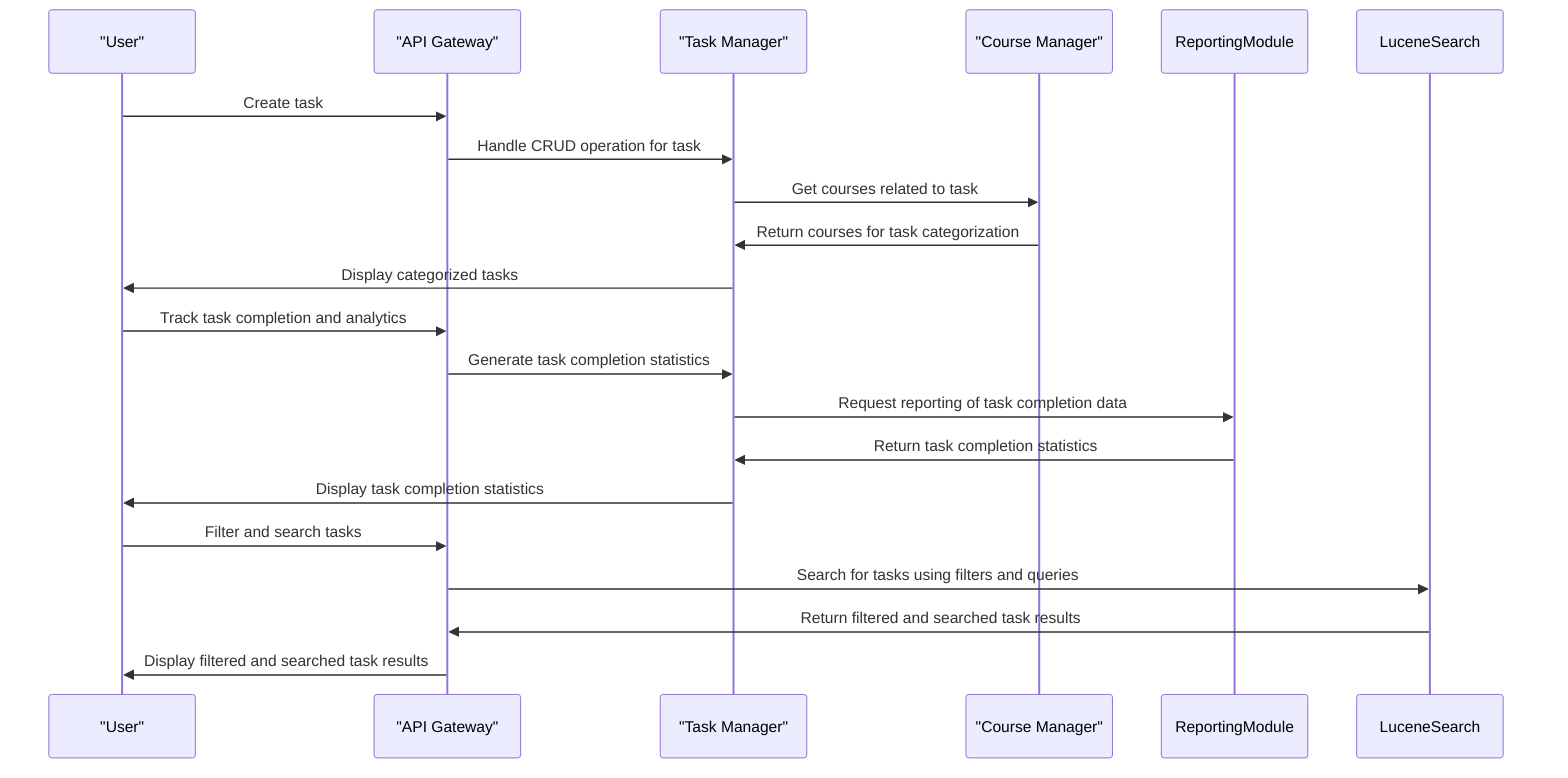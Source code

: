 sequenceDiagram
    participant User as "User"
    participant API as "API Gateway"
    participant TaskManager as "Task Manager"
    participant CourseManager as "Course Manager"

    User->>API: Create task
    API->>TaskManager: Handle CRUD operation for task
    TaskManager->>CourseManager: Get courses related to task
    CourseManager->>TaskManager: Return courses for task categorization
    TaskManager->>User: Display categorized tasks

    User->>API: Track task completion and analytics
    API->>TaskManager: Generate task completion statistics
    TaskManager->>ReportingModule: Request reporting of task completion data
    ReportingModule->>TaskManager: Return task completion statistics
    TaskManager->>User: Display task completion statistics

    User->>API: Filter and search tasks
    API->>LuceneSearch: Search for tasks using filters and queries
    LuceneSearch->>API: Return filtered and searched task results
    API->>User: Display filtered and searched task results